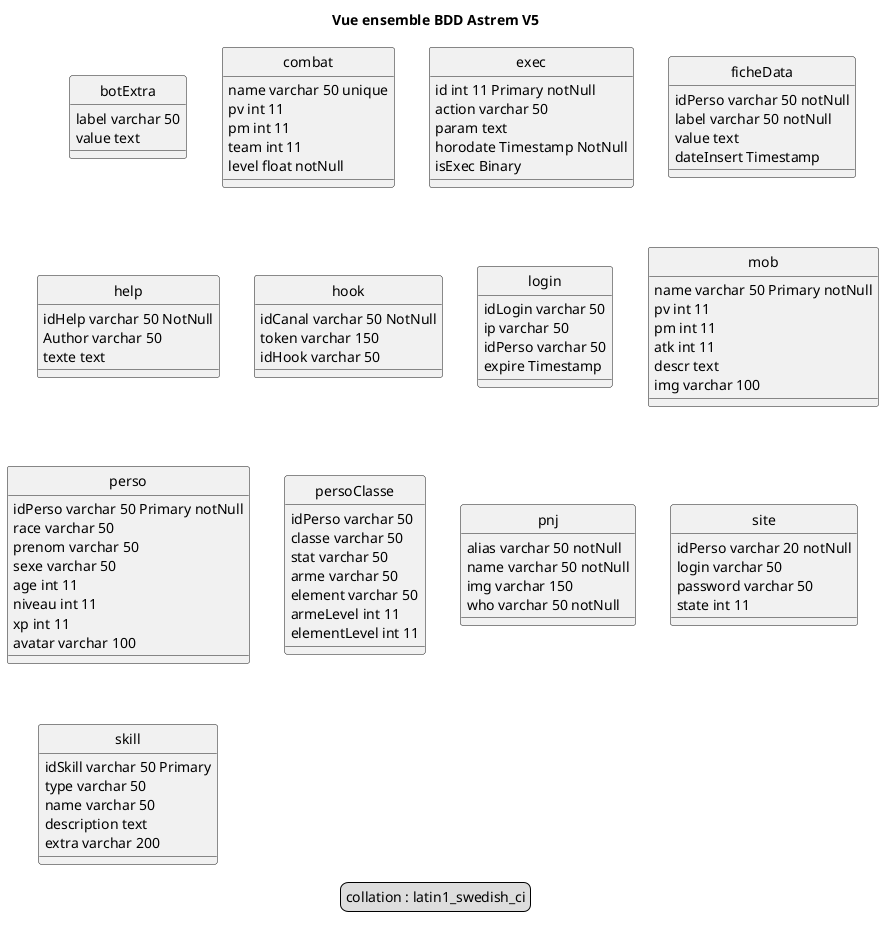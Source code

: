 @startuml
title "Vue ensemble BDD Astrem V5"
hide circle
class botExtra {
    label varchar 50
    value text
}

class combat {
    name varchar 50 unique
    pv int 11
    pm int 11
    team int 11
    level float notNull
}

class exec {
    id int 11 Primary notNull
    action varchar 50
    param text
    horodate Timestamp NotNull
    isExec Binary
}
class ficheData {
    idPerso varchar 50 notNull
    label varchar 50 notNull
    value text
    dateInsert Timestamp
}
class help {
    idHelp varchar 50 NotNull
    Author varchar 50
    texte text
}
class hook {
    idCanal varchar 50 NotNull
    token varchar 150
    idHook varchar 50
}
class login {
    idLogin varchar 50
    ip varchar 50
    idPerso varchar 50
    expire Timestamp
}

class mob {
    name varchar 50 Primary notNull
    pv int 11
    pm int 11
    atk int 11
    descr text
    img varchar 100
}
class perso {
    idPerso varchar 50 Primary notNull
    race varchar 50
    prenom varchar 50
    sexe varchar 50
    age int 11
    niveau int 11
    xp int 11
    avatar varchar 100
}

class persoClasse {
    idPerso varchar 50
    classe varchar 50
    stat varchar 50
    arme varchar 50
    element varchar 50
    armeLevel int 11
    elementLevel int 11
}
class pnj {
    alias varchar 50 notNull
    name varchar 50 notNull
    img varchar 150
    who varchar 50 notNull
}
class site {
    idPerso varchar 20 notNull
    login varchar 50
    password varchar 50
    state int 11
}
class skill {
    idSkill varchar 50 Primary
    type varchar 50
    name varchar 50
    description text
    extra varchar 200

}
legend
    collation : latin1_swedish_ci
end legend
@enduml